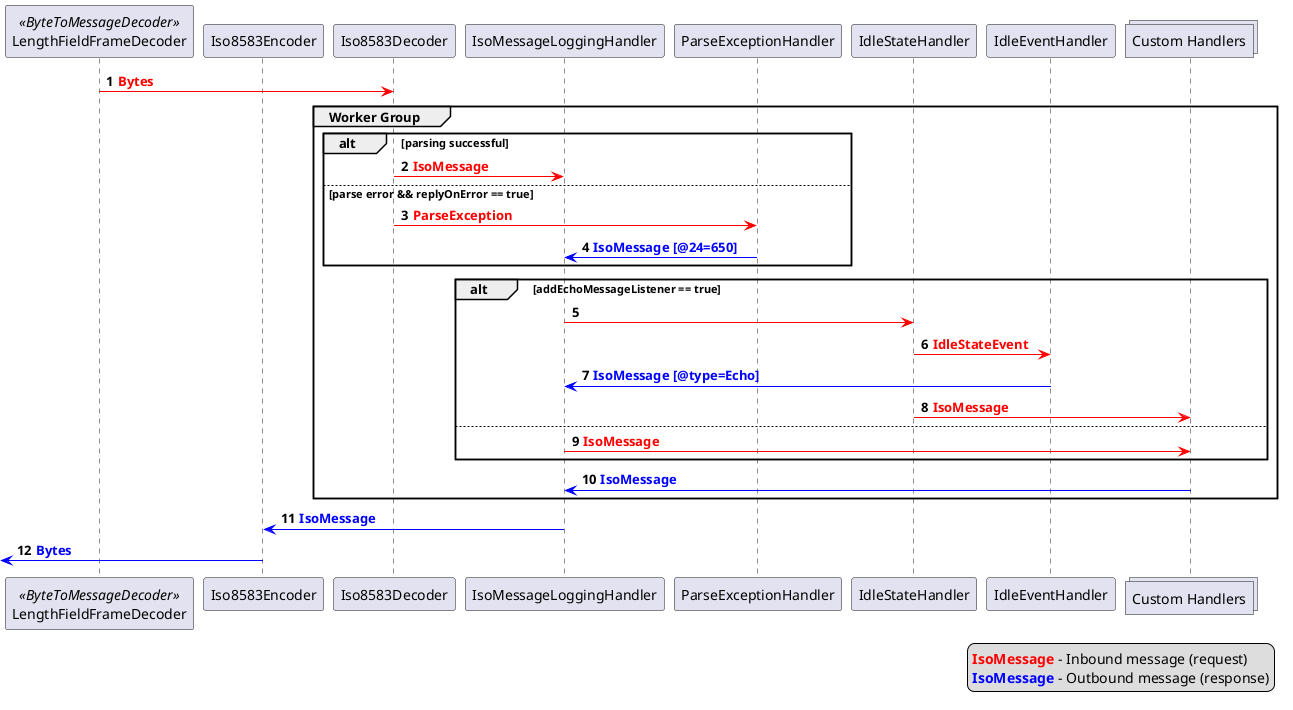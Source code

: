 @startuml
'https://plantuml.com/sequence-diagram

autonumber

participant LengthFieldFrameDecoder <<ByteToMessageDecoder>>
participant Iso8583Encoder
participant Iso8583Decoder
participant IsoMessageLoggingHandler
participant ParseExceptionHandler
participant IdleStateHandler
participant IdleEventHandler
collections CustomHandlers as "Custom Handlers"

LengthFieldFrameDecoder -[#red]> Iso8583Decoder : <font color=red>**Bytes**

group Worker Group

    alt parsing successful
        Iso8583Decoder -[#red]> IsoMessageLoggingHandler : <font color=red>**IsoMessage**
    else parse error && replyOnError == true
        Iso8583Decoder -[#red]> ParseExceptionHandler : <font color=red>**ParseException**
        IsoMessageLoggingHandler <[#blue]- ParseExceptionHandler : <font color=blue>**IsoMessage [@24=650]**
    end

    alt addEchoMessageListener == true
        IsoMessageLoggingHandler -[#red]> IdleStateHandler
        IdleStateHandler  -[#red]> IdleEventHandler : <font color=red>**IdleStateEvent**
        IsoMessageLoggingHandler <[#blue]-IdleEventHandler  : <font color=blue>**IsoMessage [@type=Echo]**
        IdleStateHandler -[#red]> CustomHandlers  : <font color=red>**IsoMessage**
    else
        IsoMessageLoggingHandler -[#red]> CustomHandlers  : <font color=red>**IsoMessage**

    end

    IsoMessageLoggingHandler <[#blue]- CustomHandlers : <font color=blue>**IsoMessage**
end

  Iso8583Encoder <[#blue]-  IsoMessageLoggingHandler : <font color=blue>**IsoMessage**
  <[#blue]-  Iso8583Encoder : <font color=blue>**Bytes**

legend right
    <font color=red>**IsoMessage**</font> - Inbound message (request)
    <font color=blue>**IsoMessage**</font> - Outbound message (response)
endlegend

@enduml
